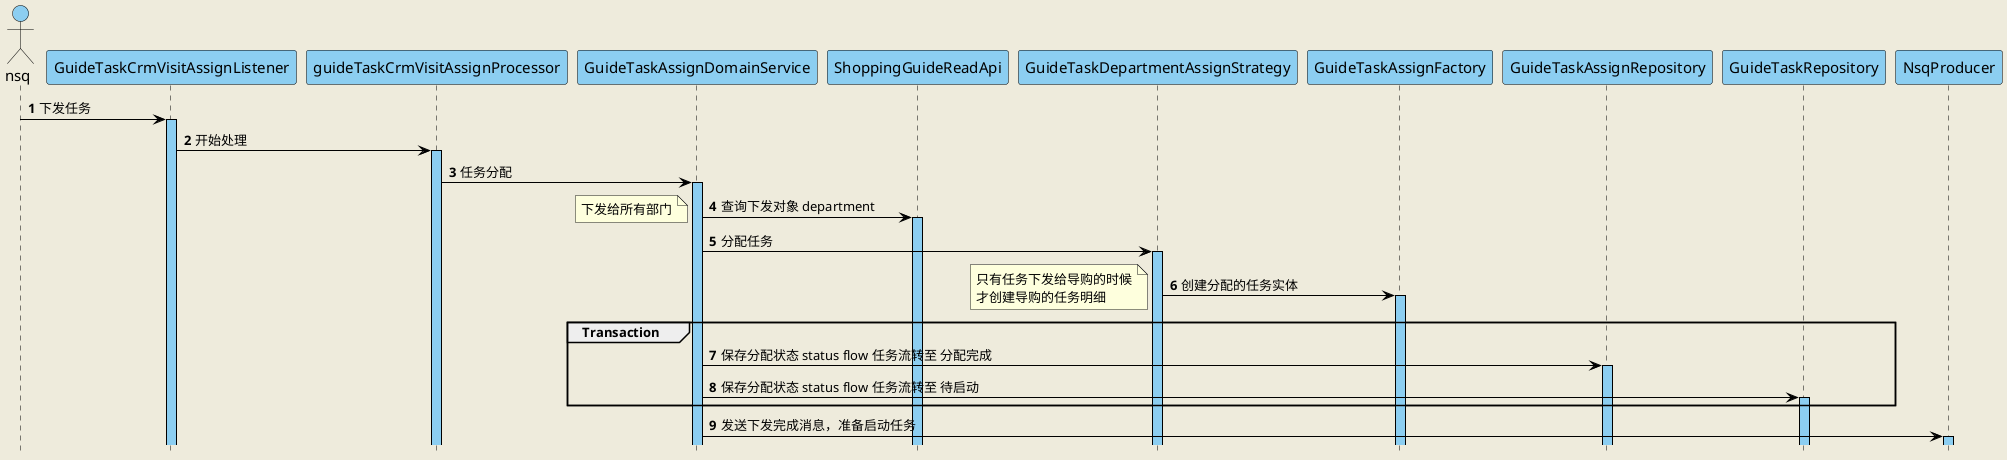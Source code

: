@startuml
'https://plantuml.com/sequence-diagram
hide footbox
skinparam backgroundColor #EEEBDC
autoActivate on
autonumber

skinparam sequence {
ArrowColor black
ActorBorderColor black
LifeLineBorderColor black
LifeLineBackgroundColor #8CCEF1

ParticipantBorderColor black
ParticipantBackgroundColor #8CCEF1
'ParticipantFontName Impact
ParticipantFontSize 15
ParticipantFontColor black

ActorBackgroundColor #8CCEF1
ActorFontColor black
ActorFontSize 15
ActorFontName Aapex
}


actor "nsq" as admin
'Participant NsqClient as nsqClient
Participant GuideTaskCrmVisitAssignListener as guideTaskCrmVisitAssignListener
Participant guideTaskCrmVisitAssignProcessor as guideTaskCrmVisitAssignProcessor
Participant GuideTaskAssignDomainService as guideTaskAssignDomainService
Participant ShoppingGuideReadApi as shoppingGuideReadApi
Participant GuideTaskDepartmentAssignStrategy as guideTaskDepartmentAssignStrategy
Participant GuideTaskAssignFactory as guideTaskAssignFactory
Participant GuideTaskAssignRepository as guideTaskAssignRepository
Participant GuideTaskRepository as guideTaskRepository
Participant NsqProducer as nsqProducer

admin -> guideTaskCrmVisitAssignListener : 下发任务

guideTaskCrmVisitAssignListener -> guideTaskCrmVisitAssignProcessor : 开始处理

guideTaskCrmVisitAssignProcessor -> guideTaskAssignDomainService : 任务分配

guideTaskAssignDomainService -> shoppingGuideReadApi : 查询下发对象 department
note left
    下发给所有部门
end note

guideTaskAssignDomainService -> guideTaskDepartmentAssignStrategy : 分配任务

guideTaskDepartmentAssignStrategy -> guideTaskAssignFactory : 创建分配的任务实体
note left
    只有任务下发给导购的时候
    才创建导购的任务明细
end note

group Transaction
    guideTaskAssignDomainService -> guideTaskAssignRepository : 保存分配状态 status flow 任务流转至 分配完成
    guideTaskAssignDomainService -> guideTaskRepository : 保存分配状态 status flow 任务流转至 待启动
end group

guideTaskAssignDomainService -> nsqProducer : 发送下发完成消息，准备启动任务

@enduml